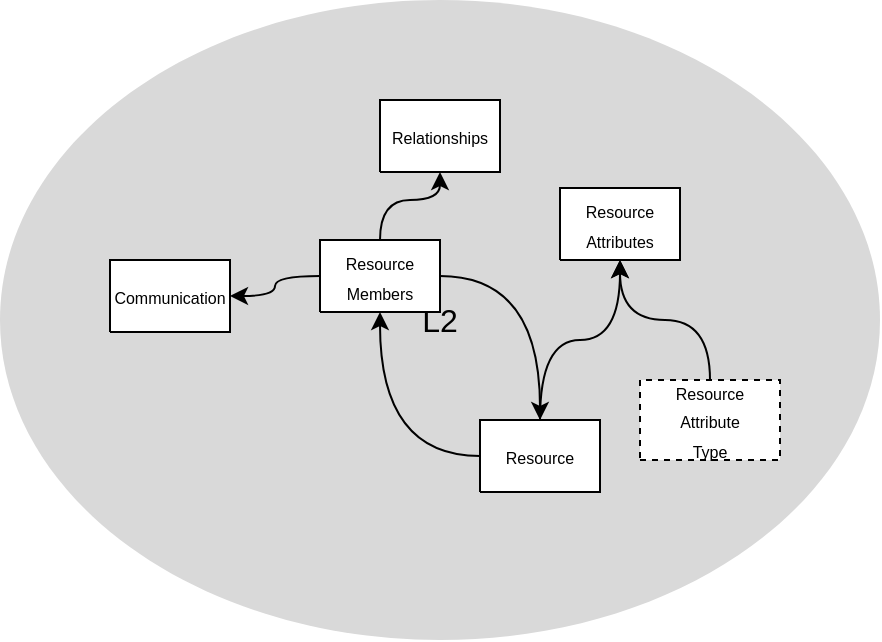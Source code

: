 <mxfile version="13.5.1" type="device"><diagram id="xvzMGsowkgyXf3iyQPBJ" name="Page-1"><mxGraphModel dx="515" dy="387" grid="1" gridSize="10" guides="1" tooltips="1" connect="1" arrows="1" fold="1" page="1" pageScale="1" pageWidth="850" pageHeight="1100" math="0" shadow="0"><root><mxCell id="0"/><mxCell id="1" parent="0"/><mxCell id="5TQfFsJswmc0br4SVuRu-1" value="&lt;p style=&quot;align:center;margin-left:0;margin-right:0;margin-top:0px;margin-bottom:0px;text-indent:0;valign:middle;direction:ltr;&quot;&gt;&lt;font style=&quot;font-size:16px;font-family:Arial;color:#000000;direction:ltr;letter-spacing:0px;line-height:120%;opacity:1&quot;&gt;L2&lt;br/&gt;&lt;/font&gt;&lt;/p&gt;" style="verticalAlign=middle;align=center;vsdxID=27;fillColor=#d9d9d9;gradientColor=none;shape=stencil(vVHLDsIgEPwajiQI6RfU+h8bu22JCGRB2/69kG1iazx58DazM/vIjjBtmiCi0CplCjecbZ8nYc5Ca+snJJsLEqYTph0C4Ujh4XvmEaqzont41gkL96naodXKrGF6YSfQtUi0OXXDVlqPfJNP6usotUhYbJIUMmQb/GGrAxpRljVycDBuc1hKM2LclX8/7H9nFfB+82Cd45T2+mcspcSRmu4F);strokeColor=none;labelBackgroundColor=none;rounded=0;html=1;whiteSpace=wrap;" vertex="1" parent="1"><mxGeometry x="310" y="350" width="440" height="320" as="geometry"/></mxCell><mxCell id="5TQfFsJswmc0br4SVuRu-2" value="&lt;font style=&quot;font-size: 8px ; font-family: &amp;#34;arial&amp;#34; ; color: #000000 ; direction: ltr ; letter-spacing: 0px ; line-height: 120% ; opacity: 1&quot;&gt;Relationships&lt;br&gt;&lt;/font&gt;" style="verticalAlign=middle;align=center;vsdxID=2;fillColor=#FFFFFF;gradientColor=none;shape=stencil(nZBLDoAgDERP0z3SIyjew0SURgSD+Lu9kMZoXLhwN9O+tukAlrNpJg1SzDH4QW/URgNYgZTkjA4UkwJUgGXng+6DX1zLfmoymdXo17xh5zmRJ6Q42BWCfc2oJfdAr+Yv+AP9Cb7OJ3H/2JG1HNGz/84klThPVCc=);strokeColor=#000000;spacingTop=-1;spacingBottom=-1;spacingLeft=-1;spacingRight=-1;labelBackgroundColor=none;rounded=0;html=1;whiteSpace=wrap;" vertex="1" parent="1"><mxGeometry x="500" y="400" width="60" height="36" as="geometry"/></mxCell><mxCell id="5TQfFsJswmc0br4SVuRu-3" value="&lt;font style=&quot;font-size: 8px ; font-family: &amp;#34;arial&amp;#34; ; color: #000000 ; direction: ltr ; letter-spacing: 0px ; line-height: 120% ; opacity: 1&quot;&gt;Communication&lt;br&gt;&lt;/font&gt;" style="verticalAlign=middle;align=center;vsdxID=2;fillColor=#FFFFFF;gradientColor=none;shape=stencil(nZBLDoAgDERP0z3SIyjew0SURgSD+Lu9kMZoXLhwN9O+tukAlrNpJg1SzDH4QW/URgNYgZTkjA4UkwJUgGXng+6DX1zLfmoymdXo17xh5zmRJ6Q42BWCfc2oJfdAr+Yv+AP9Cb7OJ3H/2JG1HNGz/84klThPVCc=);strokeColor=#000000;spacingTop=-1;spacingBottom=-1;spacingLeft=-1;spacingRight=-1;labelBackgroundColor=none;rounded=0;html=1;whiteSpace=wrap;" vertex="1" parent="1"><mxGeometry x="365" y="480" width="60" height="36" as="geometry"/></mxCell><mxCell id="5TQfFsJswmc0br4SVuRu-5" style="edgeStyle=orthogonalEdgeStyle;rounded=0;orthogonalLoop=1;jettySize=auto;html=1;curved=1;" edge="1" parent="1" source="5TQfFsJswmc0br4SVuRu-9" target="5TQfFsJswmc0br4SVuRu-3"><mxGeometry relative="1" as="geometry"/></mxCell><mxCell id="5TQfFsJswmc0br4SVuRu-6" style="edgeStyle=orthogonalEdgeStyle;curved=1;rounded=0;orthogonalLoop=1;jettySize=auto;html=1;" edge="1" parent="1" source="5TQfFsJswmc0br4SVuRu-9" target="5TQfFsJswmc0br4SVuRu-2"><mxGeometry relative="1" as="geometry"/></mxCell><mxCell id="5TQfFsJswmc0br4SVuRu-8" style="edgeStyle=orthogonalEdgeStyle;curved=1;rounded=0;orthogonalLoop=1;jettySize=auto;html=1;" edge="1" parent="1" source="5TQfFsJswmc0br4SVuRu-4" target="5TQfFsJswmc0br4SVuRu-7"><mxGeometry relative="1" as="geometry"/></mxCell><mxCell id="5TQfFsJswmc0br4SVuRu-10" style="edgeStyle=orthogonalEdgeStyle;curved=1;rounded=0;orthogonalLoop=1;jettySize=auto;html=1;" edge="1" parent="1" source="5TQfFsJswmc0br4SVuRu-4" target="5TQfFsJswmc0br4SVuRu-9"><mxGeometry relative="1" as="geometry"/></mxCell><mxCell id="5TQfFsJswmc0br4SVuRu-4" value="&lt;font style=&quot;font-size: 8px ; font-family: &amp;#34;arial&amp;#34; ; color: #000000 ; direction: ltr ; letter-spacing: 0px ; line-height: 120% ; opacity: 1&quot;&gt;Resource&lt;br&gt;&lt;/font&gt;" style="verticalAlign=middle;align=center;vsdxID=2;fillColor=#FFFFFF;gradientColor=none;shape=stencil(nZBLDoAgDERP0z3SIyjew0SURgSD+Lu9kMZoXLhwN9O+tukAlrNpJg1SzDH4QW/URgNYgZTkjA4UkwJUgGXng+6DX1zLfmoymdXo17xh5zmRJ6Q42BWCfc2oJfdAr+Yv+AP9Cb7OJ3H/2JG1HNGz/84klThPVCc=);strokeColor=#000000;spacingTop=-1;spacingBottom=-1;spacingLeft=-1;spacingRight=-1;labelBackgroundColor=none;rounded=0;html=1;whiteSpace=wrap;" vertex="1" parent="1"><mxGeometry x="550" y="560" width="60" height="36" as="geometry"/></mxCell><mxCell id="5TQfFsJswmc0br4SVuRu-7" value="&lt;font style=&quot;font-size: 8px ; font-family: &amp;#34;arial&amp;#34; ; color: #000000 ; direction: ltr ; letter-spacing: 0px ; line-height: 120% ; opacity: 1&quot;&gt;Resource&lt;br&gt;Attributes&lt;br&gt;&lt;/font&gt;" style="verticalAlign=middle;align=center;vsdxID=2;fillColor=#FFFFFF;gradientColor=none;shape=stencil(nZBLDoAgDERP0z3SIyjew0SURgSD+Lu9kMZoXLhwN9O+tukAlrNpJg1SzDH4QW/URgNYgZTkjA4UkwJUgGXng+6DX1zLfmoymdXo17xh5zmRJ6Q42BWCfc2oJfdAr+Yv+AP9Cb7OJ3H/2JG1HNGz/84klThPVCc=);strokeColor=#000000;spacingTop=-1;spacingBottom=-1;spacingLeft=-1;spacingRight=-1;labelBackgroundColor=none;rounded=0;html=1;whiteSpace=wrap;" vertex="1" parent="1"><mxGeometry x="590" y="444" width="60" height="36" as="geometry"/></mxCell><mxCell id="5TQfFsJswmc0br4SVuRu-12" style="edgeStyle=orthogonalEdgeStyle;curved=1;rounded=0;orthogonalLoop=1;jettySize=auto;html=1;" edge="1" parent="1" source="5TQfFsJswmc0br4SVuRu-9" target="5TQfFsJswmc0br4SVuRu-4"><mxGeometry relative="1" as="geometry"/></mxCell><mxCell id="5TQfFsJswmc0br4SVuRu-9" value="&lt;font style=&quot;font-size: 8px ; font-family: &amp;#34;arial&amp;#34; ; color: #000000 ; direction: ltr ; letter-spacing: 0px ; line-height: 120% ; opacity: 1&quot;&gt;Resource&lt;br&gt;Members&lt;br&gt;&lt;/font&gt;" style="verticalAlign=middle;align=center;vsdxID=2;fillColor=#FFFFFF;gradientColor=none;shape=stencil(nZBLDoAgDERP0z3SIyjew0SURgSD+Lu9kMZoXLhwN9O+tukAlrNpJg1SzDH4QW/URgNYgZTkjA4UkwJUgGXng+6DX1zLfmoymdXo17xh5zmRJ6Q42BWCfc2oJfdAr+Yv+AP9Cb7OJ3H/2JG1HNGz/84klThPVCc=);strokeColor=#000000;spacingTop=-1;spacingBottom=-1;spacingLeft=-1;spacingRight=-1;labelBackgroundColor=none;rounded=0;html=1;whiteSpace=wrap;" vertex="1" parent="1"><mxGeometry x="470" y="470" width="60" height="36" as="geometry"/></mxCell><mxCell id="5TQfFsJswmc0br4SVuRu-14" style="edgeStyle=orthogonalEdgeStyle;curved=1;rounded=0;orthogonalLoop=1;jettySize=auto;html=1;" edge="1" parent="1" source="5TQfFsJswmc0br4SVuRu-13" target="5TQfFsJswmc0br4SVuRu-7"><mxGeometry relative="1" as="geometry"/></mxCell><mxCell id="5TQfFsJswmc0br4SVuRu-13" value="&lt;font style=&quot;font-size: 8px ; font-family: &amp;#34;arial&amp;#34; ; color: #000000 ; direction: ltr ; letter-spacing: 0px ; line-height: 120% ; opacity: 1&quot;&gt;Resource&lt;br&gt;Attribute&lt;br&gt;Type&lt;br&gt;&lt;/font&gt;" style="verticalAlign=middle;align=center;vsdxID=2;fillColor=#FFFFFF;gradientColor=none;shape=stencil(nZBLDoAgDERP0z3SIyjew0SURgSD+Lu9kMZoXLhwN9O+tukAlrNpJg1SzDH4QW/URgNYgZTkjA4UkwJUgGXng+6DX1zLfmoymdXo17xh5zmRJ6Q42BWCfc2oJfdAr+Yv+AP9Cb7OJ3H/2JG1HNGz/84klThPVCc=);strokeColor=#000000;spacingTop=-1;spacingBottom=-1;spacingLeft=-1;spacingRight=-1;labelBackgroundColor=none;rounded=0;html=1;whiteSpace=wrap;dashed=1;" vertex="1" parent="1"><mxGeometry x="630" y="540" width="70" height="40" as="geometry"/></mxCell></root></mxGraphModel></diagram></mxfile>
